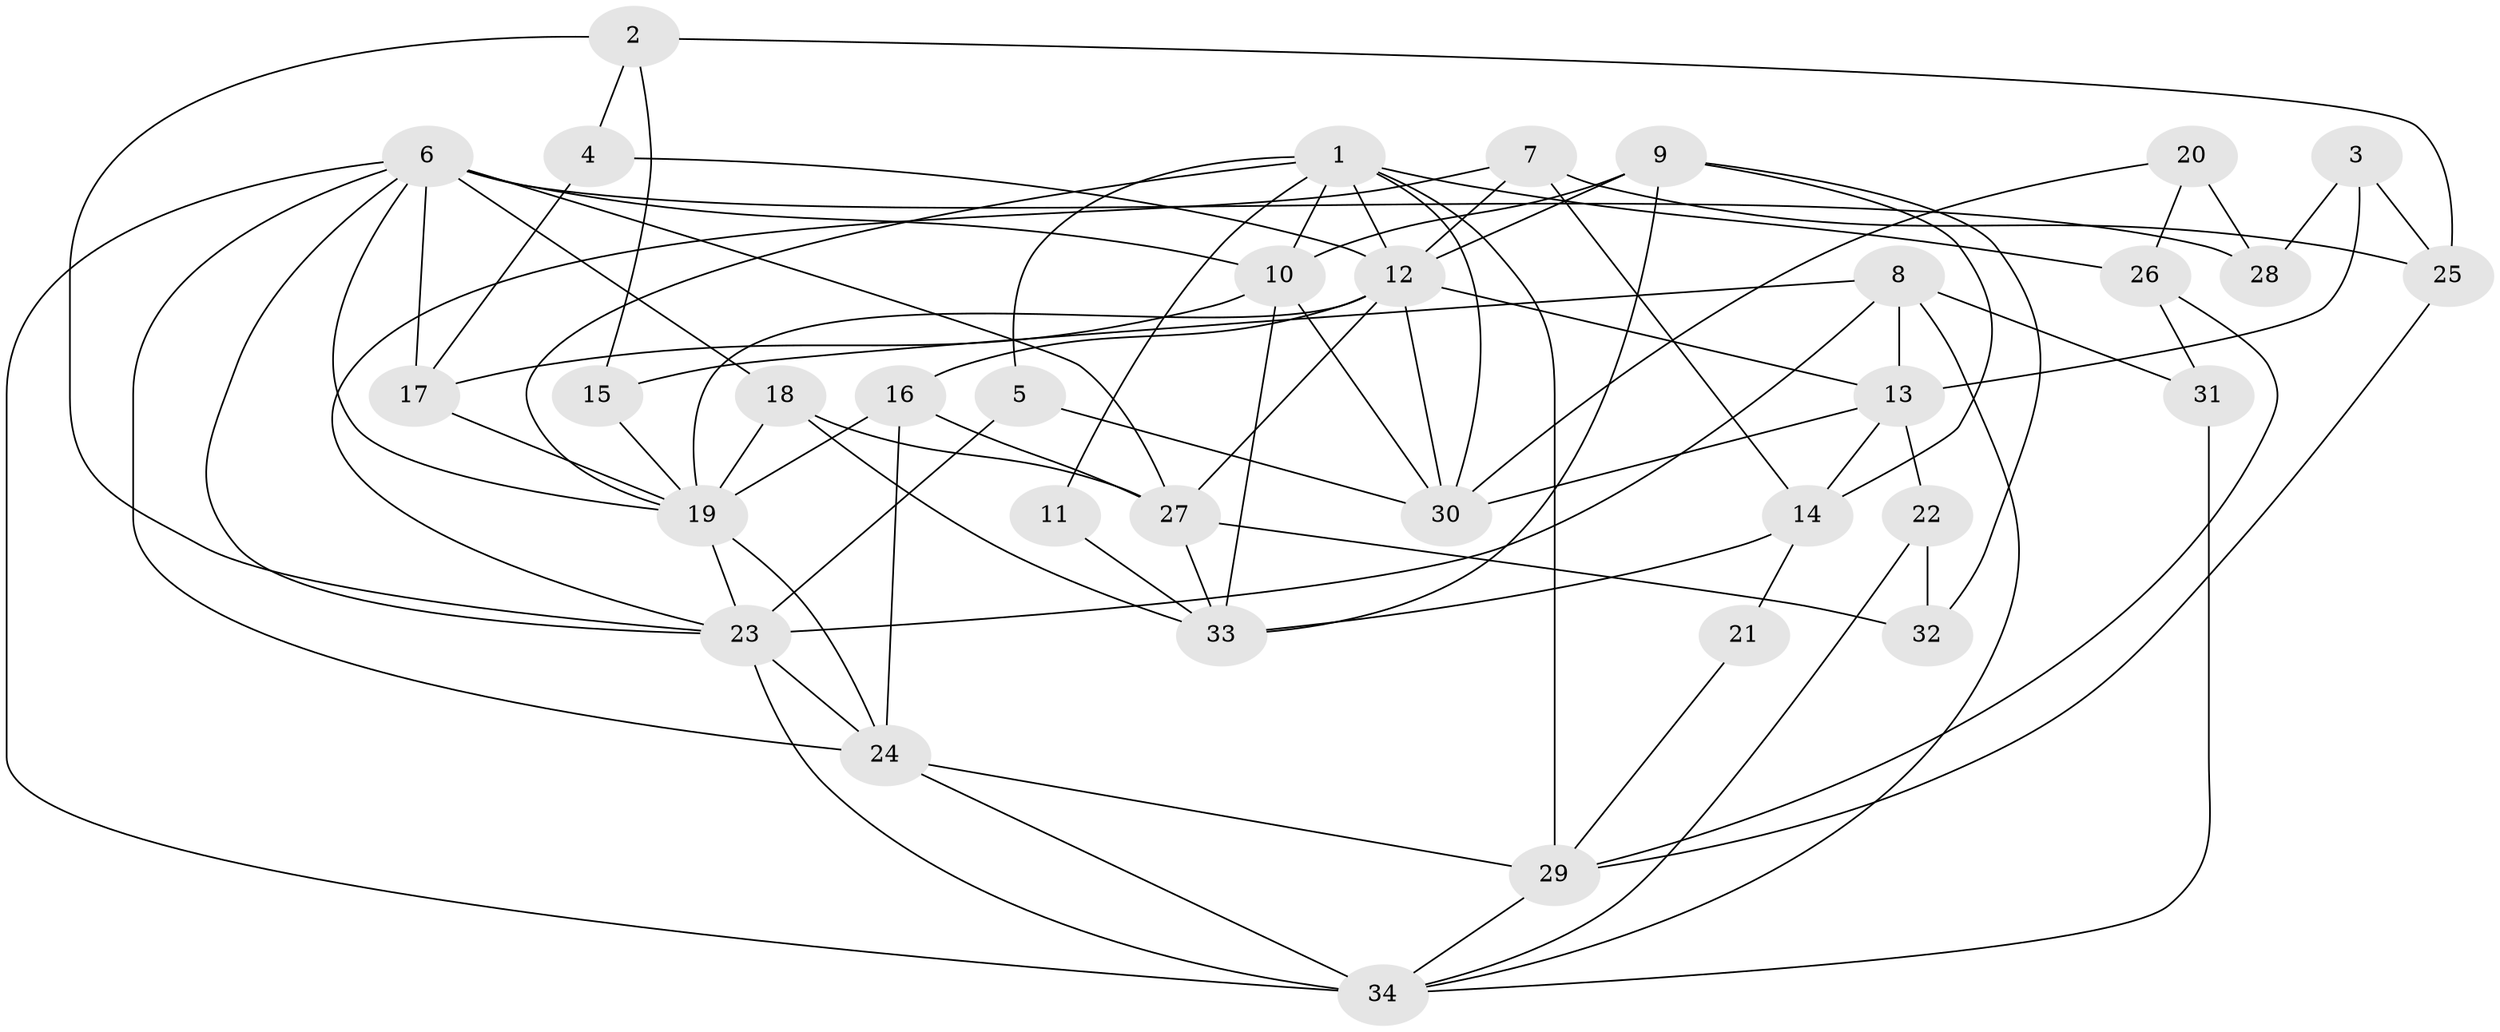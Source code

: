 // original degree distribution, {4: 0.3492063492063492, 3: 0.2222222222222222, 7: 0.047619047619047616, 5: 0.1111111111111111, 2: 0.15873015873015872, 6: 0.07936507936507936, 8: 0.031746031746031744}
// Generated by graph-tools (version 1.1) at 2025/02/03/09/25 03:02:05]
// undirected, 34 vertices, 83 edges
graph export_dot {
graph [start="1"]
  node [color=gray90,style=filled];
  1;
  2;
  3;
  4;
  5;
  6;
  7;
  8;
  9;
  10;
  11;
  12;
  13;
  14;
  15;
  16;
  17;
  18;
  19;
  20;
  21;
  22;
  23;
  24;
  25;
  26;
  27;
  28;
  29;
  30;
  31;
  32;
  33;
  34;
  1 -- 5 [weight=2.0];
  1 -- 10 [weight=1.0];
  1 -- 11 [weight=1.0];
  1 -- 12 [weight=1.0];
  1 -- 19 [weight=1.0];
  1 -- 26 [weight=1.0];
  1 -- 29 [weight=2.0];
  1 -- 30 [weight=1.0];
  2 -- 4 [weight=1.0];
  2 -- 15 [weight=1.0];
  2 -- 23 [weight=1.0];
  2 -- 25 [weight=1.0];
  3 -- 13 [weight=1.0];
  3 -- 25 [weight=1.0];
  3 -- 28 [weight=1.0];
  4 -- 12 [weight=2.0];
  4 -- 17 [weight=1.0];
  5 -- 23 [weight=1.0];
  5 -- 30 [weight=1.0];
  6 -- 10 [weight=1.0];
  6 -- 17 [weight=1.0];
  6 -- 18 [weight=1.0];
  6 -- 19 [weight=1.0];
  6 -- 23 [weight=1.0];
  6 -- 24 [weight=1.0];
  6 -- 27 [weight=1.0];
  6 -- 28 [weight=2.0];
  6 -- 34 [weight=1.0];
  7 -- 12 [weight=1.0];
  7 -- 14 [weight=1.0];
  7 -- 23 [weight=1.0];
  7 -- 25 [weight=1.0];
  8 -- 13 [weight=1.0];
  8 -- 15 [weight=1.0];
  8 -- 23 [weight=1.0];
  8 -- 31 [weight=1.0];
  8 -- 34 [weight=1.0];
  9 -- 10 [weight=1.0];
  9 -- 12 [weight=2.0];
  9 -- 14 [weight=1.0];
  9 -- 32 [weight=1.0];
  9 -- 33 [weight=1.0];
  10 -- 17 [weight=2.0];
  10 -- 30 [weight=1.0];
  10 -- 33 [weight=1.0];
  11 -- 33 [weight=1.0];
  12 -- 13 [weight=1.0];
  12 -- 16 [weight=1.0];
  12 -- 19 [weight=1.0];
  12 -- 27 [weight=1.0];
  12 -- 30 [weight=1.0];
  13 -- 14 [weight=1.0];
  13 -- 22 [weight=1.0];
  13 -- 30 [weight=1.0];
  14 -- 21 [weight=2.0];
  14 -- 33 [weight=1.0];
  15 -- 19 [weight=1.0];
  16 -- 19 [weight=2.0];
  16 -- 24 [weight=1.0];
  16 -- 27 [weight=1.0];
  17 -- 19 [weight=1.0];
  18 -- 19 [weight=1.0];
  18 -- 27 [weight=1.0];
  18 -- 33 [weight=1.0];
  19 -- 23 [weight=1.0];
  19 -- 24 [weight=1.0];
  20 -- 26 [weight=1.0];
  20 -- 28 [weight=2.0];
  20 -- 30 [weight=1.0];
  21 -- 29 [weight=1.0];
  22 -- 32 [weight=1.0];
  22 -- 34 [weight=1.0];
  23 -- 24 [weight=2.0];
  23 -- 34 [weight=1.0];
  24 -- 29 [weight=1.0];
  24 -- 34 [weight=2.0];
  25 -- 29 [weight=1.0];
  26 -- 29 [weight=1.0];
  26 -- 31 [weight=1.0];
  27 -- 32 [weight=2.0];
  27 -- 33 [weight=1.0];
  29 -- 34 [weight=1.0];
  31 -- 34 [weight=1.0];
}
